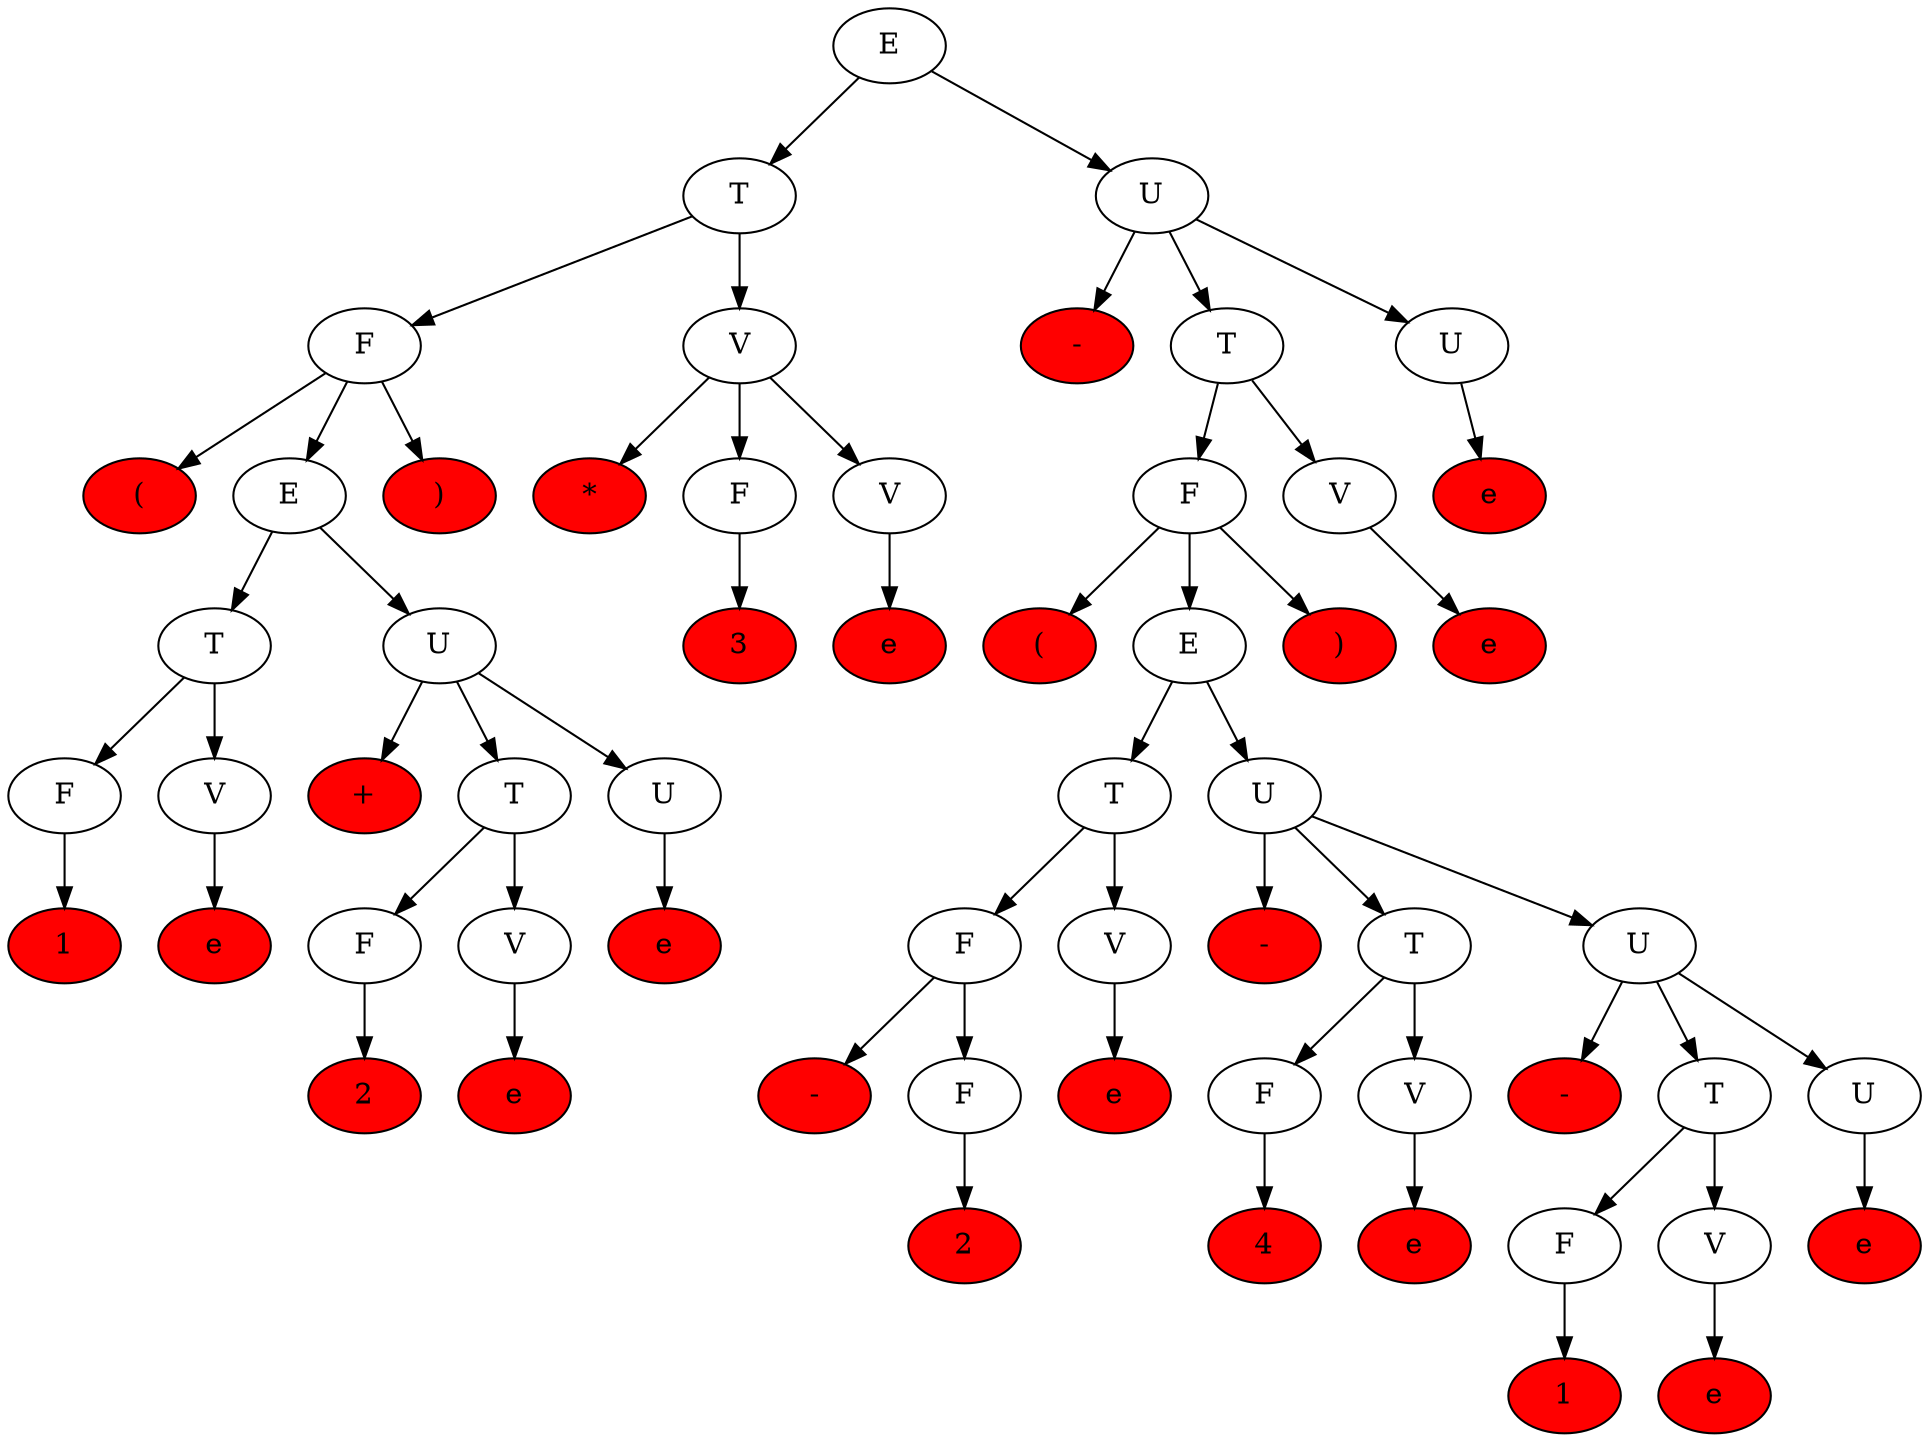 digraph parseTree {
	ordering=out;
	a_0 [label="E"];
	a_1 [label="T"];
	a_2 [label="F"];
	a_3 [label="("; style=filled; fillcolor=red;];
	a_4 [label="E"];
	a_5 [label="T"];
	a_6 [label="F"];
	a_7 [label="1"; style=filled; fillcolor=red;];
	a_6 -> a_7
	a_8 [label="V"];
	a_9 [label="e"; style=filled; fillcolor=red;];
	a_8 -> a_9
	a_5 -> a_6
	a_5 -> a_8
	a_10 [label="U"];
	a_11 [label="+"; style=filled; fillcolor=red;];
	a_12 [label="T"];
	a_13 [label="F"];
	a_14 [label="2"; style=filled; fillcolor=red;];
	a_13 -> a_14
	a_15 [label="V"];
	a_16 [label="e"; style=filled; fillcolor=red;];
	a_15 -> a_16
	a_12 -> a_13
	a_12 -> a_15
	a_17 [label="U"];
	a_18 [label="e"; style=filled; fillcolor=red;];
	a_17 -> a_18
	a_10 -> a_11
	a_10 -> a_12
	a_10 -> a_17
	a_4 -> a_5
	a_4 -> a_10
	a_19 [label=")"; style=filled; fillcolor=red;];
	a_2 -> a_3
	a_2 -> a_4
	a_2 -> a_19
	a_20 [label="V"];
	a_21 [label="*"; style=filled; fillcolor=red;];
	a_22 [label="F"];
	a_23 [label="3"; style=filled; fillcolor=red;];
	a_22 -> a_23
	a_24 [label="V"];
	a_25 [label="e"; style=filled; fillcolor=red;];
	a_24 -> a_25
	a_20 -> a_21
	a_20 -> a_22
	a_20 -> a_24
	a_1 -> a_2
	a_1 -> a_20
	a_26 [label="U"];
	a_27 [label="-"; style=filled; fillcolor=red;];
	a_28 [label="T"];
	a_29 [label="F"];
	a_30 [label="("; style=filled; fillcolor=red;];
	a_31 [label="E"];
	a_32 [label="T"];
	a_33 [label="F"];
	a_34 [label="-"; style=filled; fillcolor=red;];
	a_35 [label="F"];
	a_36 [label="2"; style=filled; fillcolor=red;];
	a_35 -> a_36
	a_33 -> a_34
	a_33 -> a_35
	a_37 [label="V"];
	a_38 [label="e"; style=filled; fillcolor=red;];
	a_37 -> a_38
	a_32 -> a_33
	a_32 -> a_37
	a_39 [label="U"];
	a_40 [label="-"; style=filled; fillcolor=red;];
	a_41 [label="T"];
	a_42 [label="F"];
	a_43 [label="4"; style=filled; fillcolor=red;];
	a_42 -> a_43
	a_44 [label="V"];
	a_45 [label="e"; style=filled; fillcolor=red;];
	a_44 -> a_45
	a_41 -> a_42
	a_41 -> a_44
	a_46 [label="U"];
	a_47 [label="-"; style=filled; fillcolor=red;];
	a_48 [label="T"];
	a_49 [label="F"];
	a_50 [label="1"; style=filled; fillcolor=red;];
	a_49 -> a_50
	a_51 [label="V"];
	a_52 [label="e"; style=filled; fillcolor=red;];
	a_51 -> a_52
	a_48 -> a_49
	a_48 -> a_51
	a_53 [label="U"];
	a_54 [label="e"; style=filled; fillcolor=red;];
	a_53 -> a_54
	a_46 -> a_47
	a_46 -> a_48
	a_46 -> a_53
	a_39 -> a_40
	a_39 -> a_41
	a_39 -> a_46
	a_31 -> a_32
	a_31 -> a_39
	a_55 [label=")"; style=filled; fillcolor=red;];
	a_29 -> a_30
	a_29 -> a_31
	a_29 -> a_55
	a_56 [label="V"];
	a_57 [label="e"; style=filled; fillcolor=red;];
	a_56 -> a_57
	a_28 -> a_29
	a_28 -> a_56
	a_58 [label="U"];
	a_59 [label="e"; style=filled; fillcolor=red;];
	a_58 -> a_59
	a_26 -> a_27
	a_26 -> a_28
	a_26 -> a_58
	a_0 -> a_1
	a_0 -> a_26
}
